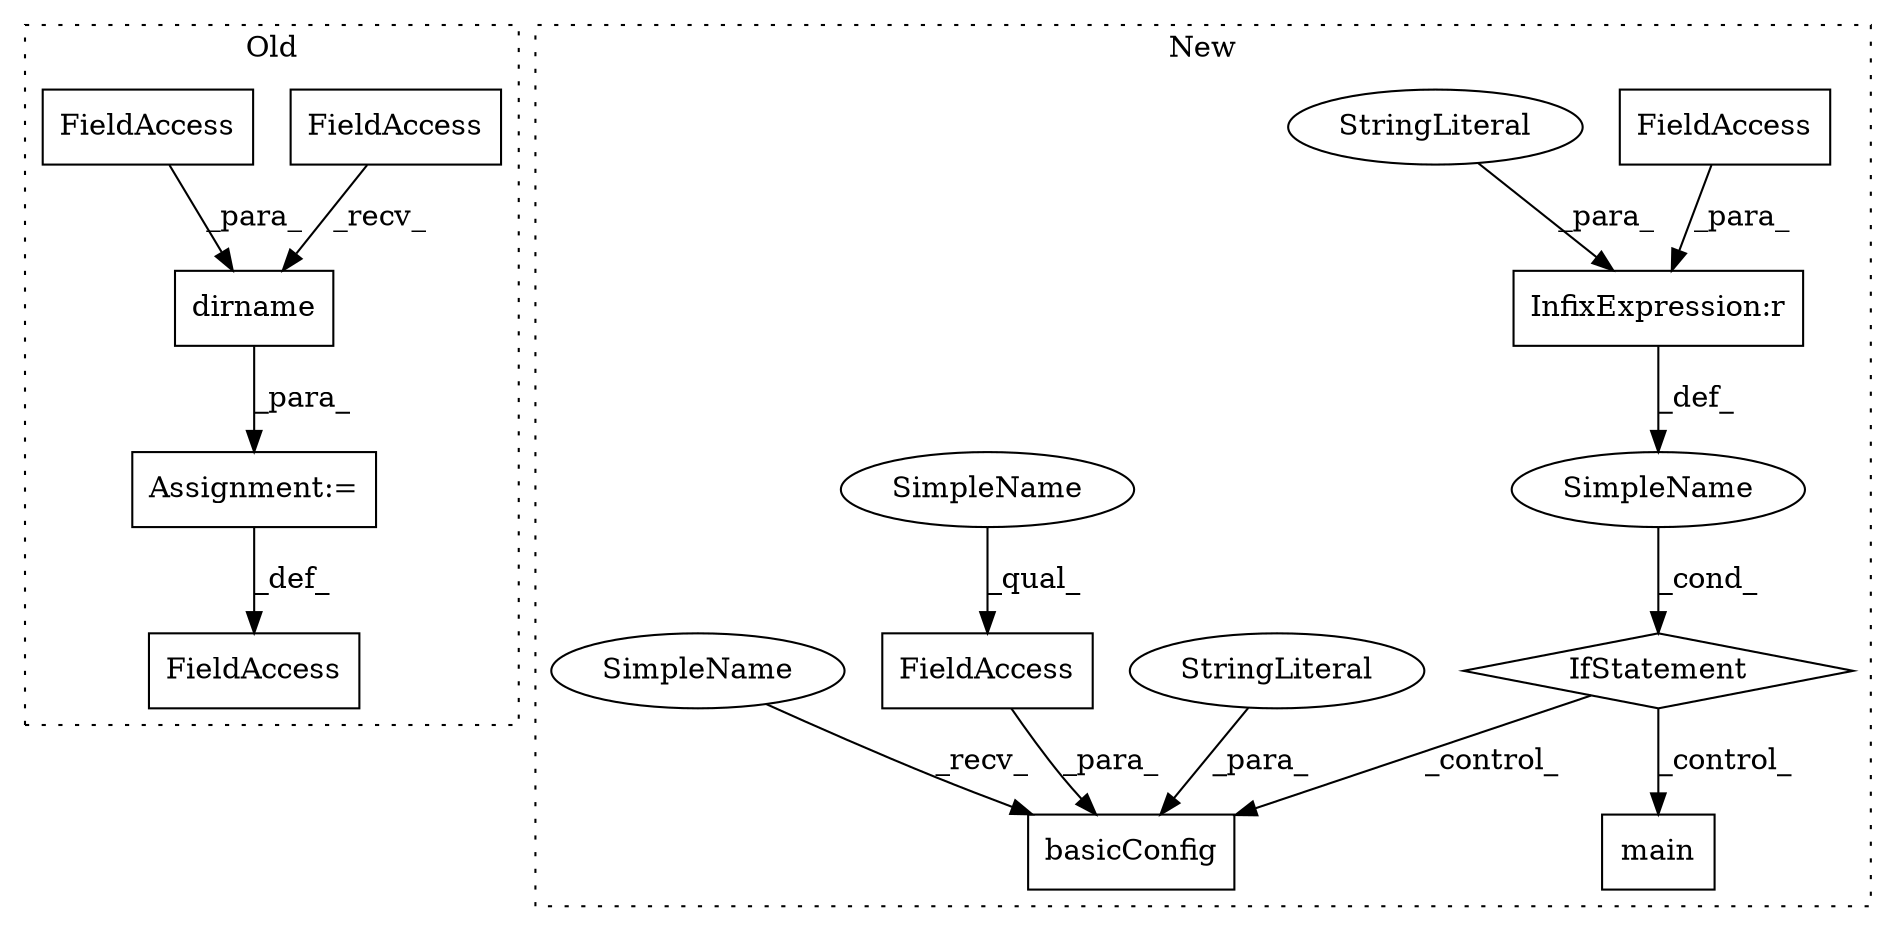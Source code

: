 digraph G {
subgraph cluster0 {
1 [label="dirname" a="32" s="214,230" l="8,1" shape="box"];
3 [label="FieldAccess" a="22" s="206" l="7" shape="box"];
4 [label="Assignment:=" a="7" s="205" l="1" shape="box"];
5 [label="FieldAccess" a="22" s="222" l="8" shape="box"];
11 [label="FieldAccess" a="22" s="194" l="11" shape="box"];
label = "Old";
style="dotted";
}
subgraph cluster1 {
2 [label="IfStatement" a="25" s="1285,1311" l="4,2" shape="diamond"];
6 [label="InfixExpression:r" a="27" s="1297" l="4" shape="box"];
7 [label="FieldAccess" a="22" s="1289" l="8" shape="box"];
8 [label="StringLiteral" a="45" s="1301" l="10" shape="ellipse"];
9 [label="main" a="32" s="1416" l="6" shape="box"];
10 [label="SimpleName" a="42" s="" l="" shape="ellipse"];
12 [label="basicConfig" a="32" s="1329,1398" l="12,1" shape="box"];
13 [label="FieldAccess" a="22" s="1385" l="13" shape="box"];
14 [label="StringLiteral" a="45" s="1341" l="43" shape="ellipse"];
15 [label="SimpleName" a="42" s="1385" l="7" shape="ellipse"];
16 [label="SimpleName" a="42" s="1321" l="7" shape="ellipse"];
label = "New";
style="dotted";
}
1 -> 4 [label="_para_"];
2 -> 12 [label="_control_"];
2 -> 9 [label="_control_"];
3 -> 1 [label="_recv_"];
4 -> 11 [label="_def_"];
5 -> 1 [label="_para_"];
6 -> 10 [label="_def_"];
7 -> 6 [label="_para_"];
8 -> 6 [label="_para_"];
10 -> 2 [label="_cond_"];
13 -> 12 [label="_para_"];
14 -> 12 [label="_para_"];
15 -> 13 [label="_qual_"];
16 -> 12 [label="_recv_"];
}